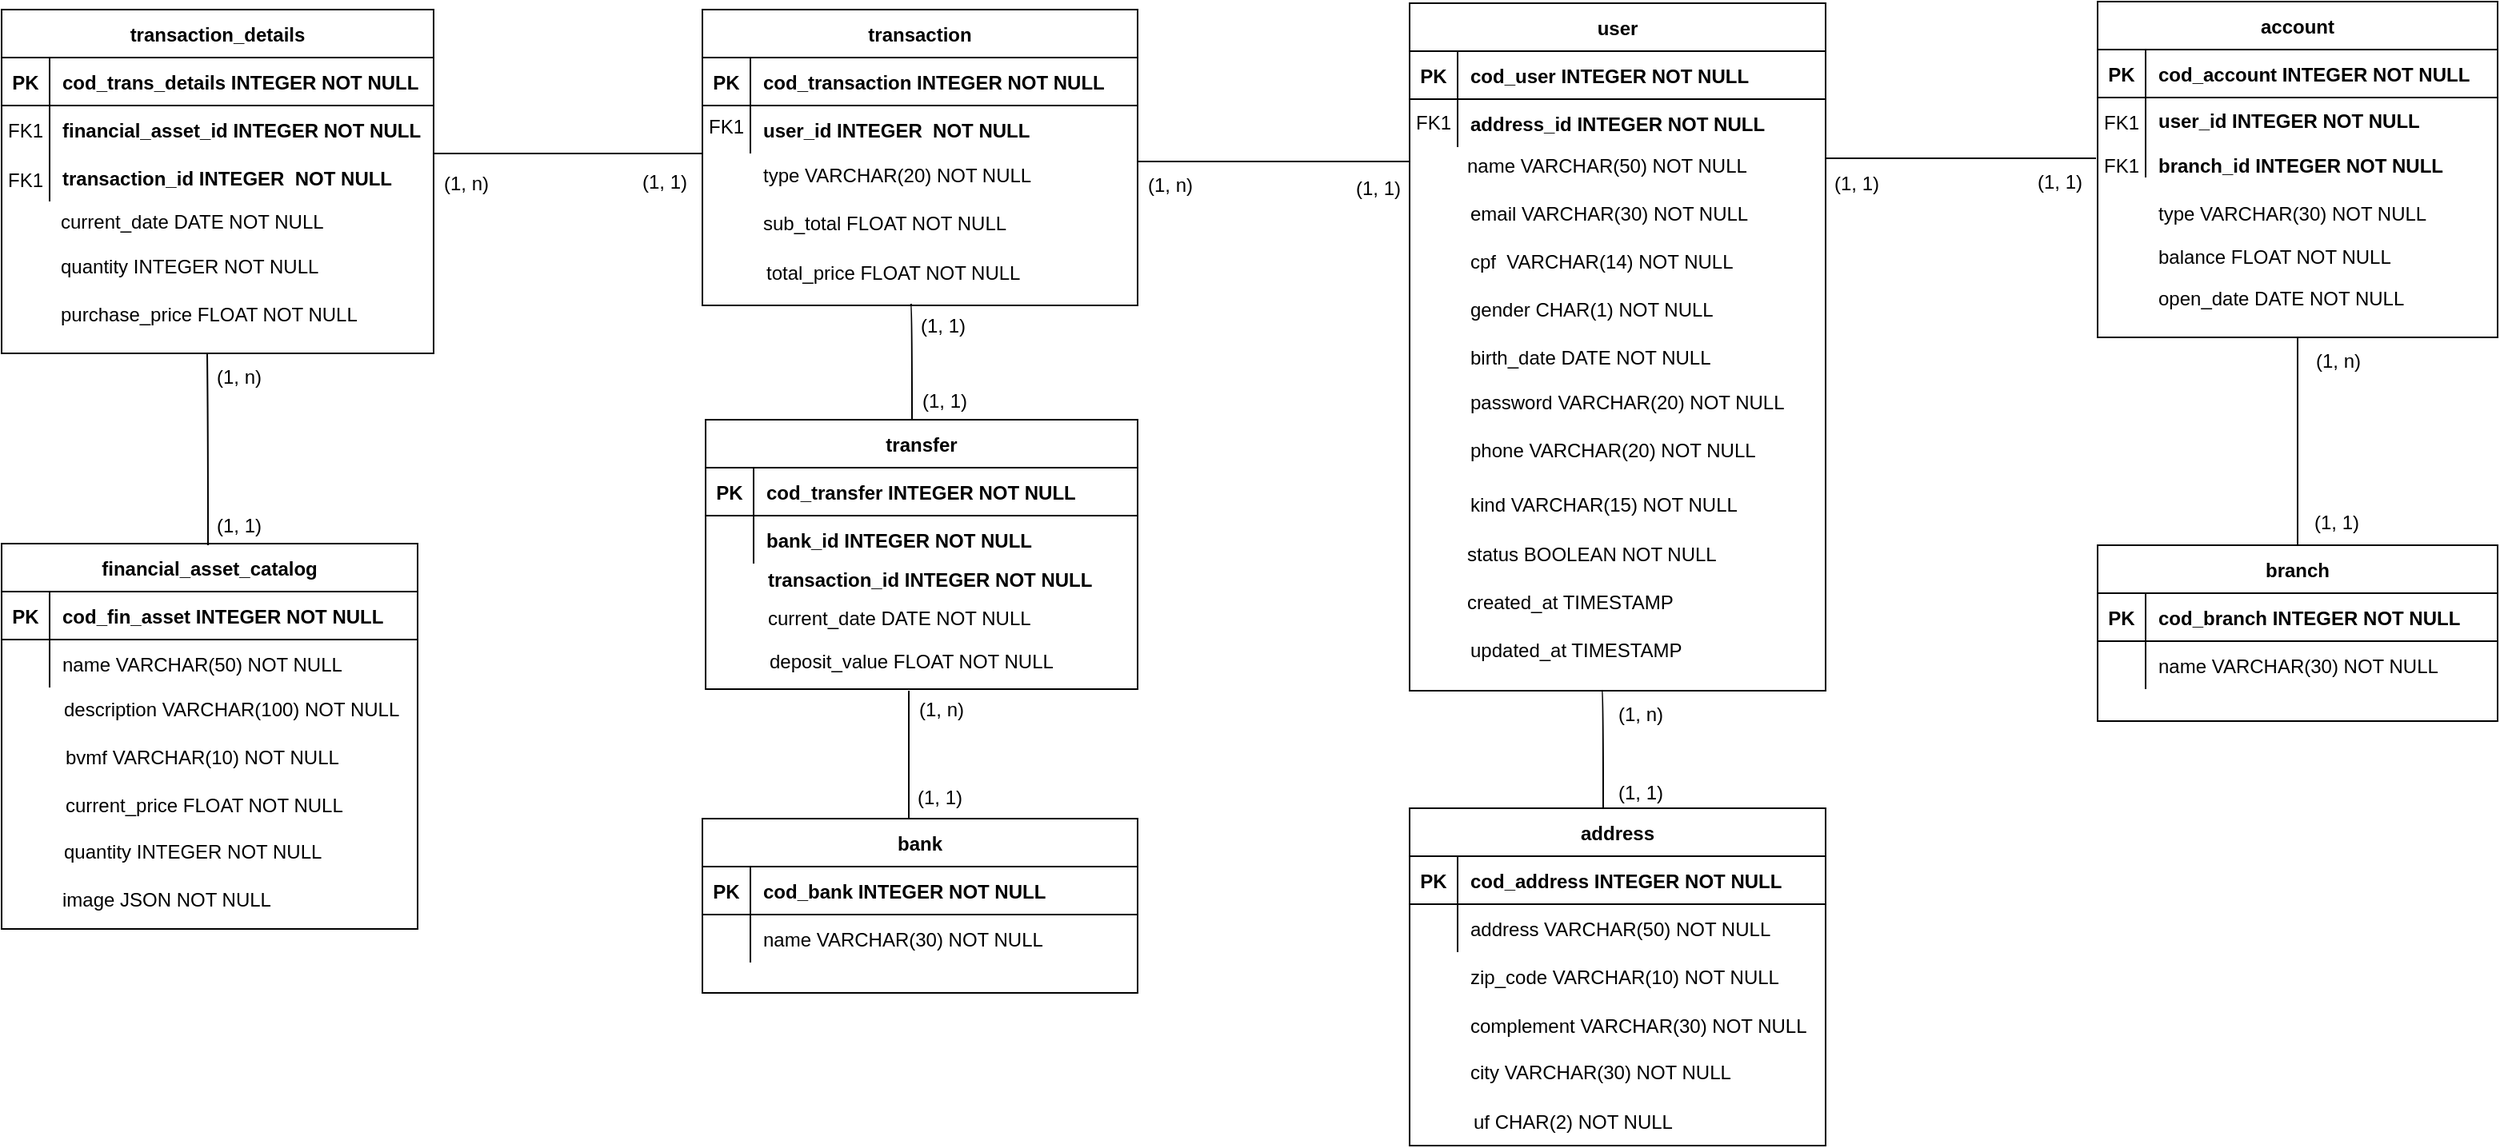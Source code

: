 <mxfile version="16.1.2" type="device"><diagram id="R2lEEEUBdFMjLlhIrx00" name="Page-1"><mxGraphModel dx="1102" dy="857" grid="1" gridSize="10" guides="1" tooltips="1" connect="1" arrows="1" fold="1" page="1" pageScale="1" pageWidth="827" pageHeight="1169" math="0" shadow="0" extFonts="Permanent Marker^https://fonts.googleapis.com/css?family=Permanent+Marker"><root><mxCell id="0"/><mxCell id="1" parent="0"/><mxCell id="C-vyLk0tnHw3VtMMgP7b-2" value="transaction_details" style="shape=table;startSize=30;container=1;collapsible=1;childLayout=tableLayout;fixedRows=1;rowLines=0;fontStyle=1;align=center;resizeLast=1;" parent="1" vertex="1"><mxGeometry x="20" y="125" width="270" height="215" as="geometry"/></mxCell><mxCell id="C-vyLk0tnHw3VtMMgP7b-3" value="" style="shape=partialRectangle;collapsible=0;dropTarget=0;pointerEvents=0;fillColor=none;points=[[0,0.5],[1,0.5]];portConstraint=eastwest;top=0;left=0;right=0;bottom=1;" parent="C-vyLk0tnHw3VtMMgP7b-2" vertex="1"><mxGeometry y="30" width="270" height="30" as="geometry"/></mxCell><mxCell id="C-vyLk0tnHw3VtMMgP7b-4" value="PK" style="shape=partialRectangle;overflow=hidden;connectable=0;fillColor=none;top=0;left=0;bottom=0;right=0;fontStyle=1;" parent="C-vyLk0tnHw3VtMMgP7b-3" vertex="1"><mxGeometry width="30" height="30" as="geometry"><mxRectangle width="30" height="30" as="alternateBounds"/></mxGeometry></mxCell><mxCell id="C-vyLk0tnHw3VtMMgP7b-5" value="cod_trans_details INTEGER NOT NULL " style="shape=partialRectangle;overflow=hidden;connectable=0;fillColor=none;top=0;left=0;bottom=0;right=0;align=left;spacingLeft=6;fontStyle=1;" parent="C-vyLk0tnHw3VtMMgP7b-3" vertex="1"><mxGeometry x="30" width="240" height="30" as="geometry"><mxRectangle width="240" height="30" as="alternateBounds"/></mxGeometry></mxCell><mxCell id="C-vyLk0tnHw3VtMMgP7b-6" value="" style="shape=partialRectangle;collapsible=0;dropTarget=0;pointerEvents=0;fillColor=none;points=[[0,0.5],[1,0.5]];portConstraint=eastwest;top=0;left=0;right=0;bottom=0;" parent="C-vyLk0tnHw3VtMMgP7b-2" vertex="1"><mxGeometry y="60" width="270" height="30" as="geometry"/></mxCell><mxCell id="C-vyLk0tnHw3VtMMgP7b-7" value="FK1" style="shape=partialRectangle;overflow=hidden;connectable=0;fillColor=none;top=0;left=0;bottom=0;right=0;" parent="C-vyLk0tnHw3VtMMgP7b-6" vertex="1"><mxGeometry width="30" height="30" as="geometry"><mxRectangle width="30" height="30" as="alternateBounds"/></mxGeometry></mxCell><mxCell id="C-vyLk0tnHw3VtMMgP7b-8" value="financial_asset_id INTEGER NOT NULL" style="shape=partialRectangle;overflow=hidden;connectable=0;fillColor=none;top=0;left=0;bottom=0;right=0;align=left;spacingLeft=6;fontStyle=1" parent="C-vyLk0tnHw3VtMMgP7b-6" vertex="1"><mxGeometry x="30" width="240" height="30" as="geometry"><mxRectangle width="240" height="30" as="alternateBounds"/></mxGeometry></mxCell><mxCell id="C-vyLk0tnHw3VtMMgP7b-9" value="" style="shape=partialRectangle;collapsible=0;dropTarget=0;pointerEvents=0;fillColor=none;points=[[0,0.5],[1,0.5]];portConstraint=eastwest;top=0;left=0;right=0;bottom=0;" parent="C-vyLk0tnHw3VtMMgP7b-2" vertex="1"><mxGeometry y="90" width="270" height="30" as="geometry"/></mxCell><mxCell id="C-vyLk0tnHw3VtMMgP7b-10" value="" style="shape=partialRectangle;overflow=hidden;connectable=0;fillColor=none;top=0;left=0;bottom=0;right=0;" parent="C-vyLk0tnHw3VtMMgP7b-9" vertex="1"><mxGeometry width="30" height="30" as="geometry"><mxRectangle width="30" height="30" as="alternateBounds"/></mxGeometry></mxCell><mxCell id="C-vyLk0tnHw3VtMMgP7b-11" value="transaction_id INTEGER  NOT NULL" style="shape=partialRectangle;overflow=hidden;connectable=0;fillColor=none;top=0;left=0;bottom=0;right=0;align=left;spacingLeft=6;fontStyle=1" parent="C-vyLk0tnHw3VtMMgP7b-9" vertex="1"><mxGeometry x="30" width="240" height="30" as="geometry"><mxRectangle width="240" height="30" as="alternateBounds"/></mxGeometry></mxCell><mxCell id="C-vyLk0tnHw3VtMMgP7b-13" value="user" style="shape=table;startSize=30;container=1;collapsible=1;childLayout=tableLayout;fixedRows=1;rowLines=0;fontStyle=1;align=center;resizeLast=1;" parent="1" vertex="1"><mxGeometry x="900" y="121" width="260" height="430" as="geometry"/></mxCell><mxCell id="C-vyLk0tnHw3VtMMgP7b-14" value="" style="shape=partialRectangle;collapsible=0;dropTarget=0;pointerEvents=0;fillColor=none;points=[[0,0.5],[1,0.5]];portConstraint=eastwest;top=0;left=0;right=0;bottom=1;" parent="C-vyLk0tnHw3VtMMgP7b-13" vertex="1"><mxGeometry y="30" width="260" height="30" as="geometry"/></mxCell><mxCell id="C-vyLk0tnHw3VtMMgP7b-15" value="PK" style="shape=partialRectangle;overflow=hidden;connectable=0;fillColor=none;top=0;left=0;bottom=0;right=0;fontStyle=1;" parent="C-vyLk0tnHw3VtMMgP7b-14" vertex="1"><mxGeometry width="30" height="30" as="geometry"><mxRectangle width="30" height="30" as="alternateBounds"/></mxGeometry></mxCell><mxCell id="C-vyLk0tnHw3VtMMgP7b-16" value="cod_user INTEGER NOT NULL " style="shape=partialRectangle;overflow=hidden;connectable=0;fillColor=none;top=0;left=0;bottom=0;right=0;align=left;spacingLeft=6;fontStyle=1;" parent="C-vyLk0tnHw3VtMMgP7b-14" vertex="1"><mxGeometry x="30" width="230" height="30" as="geometry"><mxRectangle width="230" height="30" as="alternateBounds"/></mxGeometry></mxCell><mxCell id="C-vyLk0tnHw3VtMMgP7b-20" value="" style="shape=partialRectangle;collapsible=0;dropTarget=0;pointerEvents=0;fillColor=none;points=[[0,0.5],[1,0.5]];portConstraint=eastwest;top=0;left=0;right=0;bottom=0;" parent="C-vyLk0tnHw3VtMMgP7b-13" vertex="1"><mxGeometry y="60" width="260" height="30" as="geometry"/></mxCell><mxCell id="C-vyLk0tnHw3VtMMgP7b-21" value="" style="shape=partialRectangle;overflow=hidden;connectable=0;fillColor=none;top=0;left=0;bottom=0;right=0;" parent="C-vyLk0tnHw3VtMMgP7b-20" vertex="1"><mxGeometry width="30" height="30" as="geometry"><mxRectangle width="30" height="30" as="alternateBounds"/></mxGeometry></mxCell><mxCell id="C-vyLk0tnHw3VtMMgP7b-22" value="address_id INTEGER NOT NULL" style="shape=partialRectangle;overflow=hidden;connectable=0;fillColor=none;top=0;left=0;bottom=0;right=0;align=left;spacingLeft=6;fontStyle=1" parent="C-vyLk0tnHw3VtMMgP7b-20" vertex="1"><mxGeometry x="30" width="230" height="30" as="geometry"><mxRectangle width="230" height="30" as="alternateBounds"/></mxGeometry></mxCell><mxCell id="C-vyLk0tnHw3VtMMgP7b-23" value="financial_asset_catalog" style="shape=table;startSize=30;container=1;collapsible=1;childLayout=tableLayout;fixedRows=1;rowLines=0;fontStyle=1;align=center;resizeLast=1;" parent="1" vertex="1"><mxGeometry x="20" y="459" width="260" height="241" as="geometry"/></mxCell><mxCell id="C-vyLk0tnHw3VtMMgP7b-24" value="" style="shape=partialRectangle;collapsible=0;dropTarget=0;pointerEvents=0;fillColor=none;points=[[0,0.5],[1,0.5]];portConstraint=eastwest;top=0;left=0;right=0;bottom=1;" parent="C-vyLk0tnHw3VtMMgP7b-23" vertex="1"><mxGeometry y="30" width="260" height="30" as="geometry"/></mxCell><mxCell id="C-vyLk0tnHw3VtMMgP7b-25" value="PK" style="shape=partialRectangle;overflow=hidden;connectable=0;fillColor=none;top=0;left=0;bottom=0;right=0;fontStyle=1;" parent="C-vyLk0tnHw3VtMMgP7b-24" vertex="1"><mxGeometry width="30" height="30" as="geometry"><mxRectangle width="30" height="30" as="alternateBounds"/></mxGeometry></mxCell><mxCell id="C-vyLk0tnHw3VtMMgP7b-26" value="cod_fin_asset INTEGER NOT NULL " style="shape=partialRectangle;overflow=hidden;connectable=0;fillColor=none;top=0;left=0;bottom=0;right=0;align=left;spacingLeft=6;fontStyle=1;" parent="C-vyLk0tnHw3VtMMgP7b-24" vertex="1"><mxGeometry x="30" width="230" height="30" as="geometry"><mxRectangle width="230" height="30" as="alternateBounds"/></mxGeometry></mxCell><mxCell id="C-vyLk0tnHw3VtMMgP7b-27" value="" style="shape=partialRectangle;collapsible=0;dropTarget=0;pointerEvents=0;fillColor=none;points=[[0,0.5],[1,0.5]];portConstraint=eastwest;top=0;left=0;right=0;bottom=0;" parent="C-vyLk0tnHw3VtMMgP7b-23" vertex="1"><mxGeometry y="60" width="260" height="30" as="geometry"/></mxCell><mxCell id="C-vyLk0tnHw3VtMMgP7b-28" value="" style="shape=partialRectangle;overflow=hidden;connectable=0;fillColor=none;top=0;left=0;bottom=0;right=0;" parent="C-vyLk0tnHw3VtMMgP7b-27" vertex="1"><mxGeometry width="30" height="30" as="geometry"><mxRectangle width="30" height="30" as="alternateBounds"/></mxGeometry></mxCell><mxCell id="C-vyLk0tnHw3VtMMgP7b-29" value="name VARCHAR(50) NOT NULL" style="shape=partialRectangle;overflow=hidden;connectable=0;fillColor=none;top=0;left=0;bottom=0;right=0;align=left;spacingLeft=6;" parent="C-vyLk0tnHw3VtMMgP7b-27" vertex="1"><mxGeometry x="30" width="230" height="30" as="geometry"><mxRectangle width="230" height="30" as="alternateBounds"/></mxGeometry></mxCell><mxCell id="g4K6am0tviN8Rk5a9g3h-24" value="" style="shape=partialRectangle;overflow=hidden;connectable=0;fillColor=none;top=0;left=0;bottom=0;right=0;" parent="1" vertex="1"><mxGeometry x="22" y="579" width="30" height="30" as="geometry"><mxRectangle width="30" height="30" as="alternateBounds"/></mxGeometry></mxCell><mxCell id="g4K6am0tviN8Rk5a9g3h-25" value="current_price FLOAT NOT NULL" style="shape=partialRectangle;overflow=hidden;connectable=0;fillColor=none;top=0;left=0;bottom=0;right=0;align=left;spacingLeft=6;" parent="1" vertex="1"><mxGeometry x="52" y="607" width="220" height="30" as="geometry"><mxRectangle width="220" height="30" as="alternateBounds"/></mxGeometry></mxCell><mxCell id="g4K6am0tviN8Rk5a9g3h-27" value="quantity INTEGER NOT NULL" style="shape=partialRectangle;overflow=hidden;connectable=0;fillColor=none;top=0;left=0;bottom=0;right=0;align=left;spacingLeft=6;" parent="1" vertex="1"><mxGeometry x="51" y="636" width="220" height="30" as="geometry"><mxRectangle width="220" height="30" as="alternateBounds"/></mxGeometry></mxCell><mxCell id="g4K6am0tviN8Rk5a9g3h-30" value="quantity INTEGER NOT NULL" style="shape=partialRectangle;overflow=hidden;connectable=0;fillColor=none;top=0;left=0;bottom=0;right=0;align=left;spacingLeft=6;" parent="1" vertex="1"><mxGeometry x="49" y="270" width="220" height="30" as="geometry"><mxRectangle width="220" height="30" as="alternateBounds"/></mxGeometry></mxCell><mxCell id="g4K6am0tviN8Rk5a9g3h-31" value="email VARCHAR(30) NOT NULL" style="shape=partialRectangle;overflow=hidden;connectable=0;fillColor=none;top=0;left=0;bottom=0;right=0;align=left;spacingLeft=6;" parent="1" vertex="1"><mxGeometry x="930" y="237" width="220" height="30" as="geometry"><mxRectangle width="220" height="30" as="alternateBounds"/></mxGeometry></mxCell><mxCell id="g4K6am0tviN8Rk5a9g3h-32" value="gender CHAR(1) NOT NULL" style="shape=partialRectangle;overflow=hidden;connectable=0;fillColor=none;top=0;left=0;bottom=0;right=0;align=left;spacingLeft=6;" parent="1" vertex="1"><mxGeometry x="930" y="297" width="220" height="30" as="geometry"><mxRectangle width="220" height="30" as="alternateBounds"/></mxGeometry></mxCell><mxCell id="g4K6am0tviN8Rk5a9g3h-33" value="cpf  VARCHAR(14) NOT NULL" style="shape=partialRectangle;overflow=hidden;connectable=0;fillColor=none;top=0;left=0;bottom=0;right=0;align=left;spacingLeft=6;" parent="1" vertex="1"><mxGeometry x="930" y="267" width="220" height="30" as="geometry"><mxRectangle width="220" height="30" as="alternateBounds"/></mxGeometry></mxCell><mxCell id="g4K6am0tviN8Rk5a9g3h-34" value="birth_date DATE NOT NULL" style="shape=partialRectangle;overflow=hidden;connectable=0;fillColor=none;top=0;left=0;bottom=0;right=0;align=left;spacingLeft=6;" parent="1" vertex="1"><mxGeometry x="930" y="327" width="220" height="30" as="geometry"><mxRectangle width="220" height="30" as="alternateBounds"/></mxGeometry></mxCell><mxCell id="g4K6am0tviN8Rk5a9g3h-35" value="password VARCHAR(20) NOT NULL" style="shape=partialRectangle;overflow=hidden;connectable=0;fillColor=none;top=0;left=0;bottom=0;right=0;align=left;spacingLeft=6;" parent="1" vertex="1"><mxGeometry x="930" y="355" width="220" height="30" as="geometry"><mxRectangle width="220" height="30" as="alternateBounds"/></mxGeometry></mxCell><mxCell id="g4K6am0tviN8Rk5a9g3h-36" value="account" style="shape=table;startSize=30;container=1;collapsible=1;childLayout=tableLayout;fixedRows=1;rowLines=0;fontStyle=1;align=center;resizeLast=1;" parent="1" vertex="1"><mxGeometry x="1330" y="120" width="250" height="210" as="geometry"/></mxCell><mxCell id="g4K6am0tviN8Rk5a9g3h-37" value="" style="shape=partialRectangle;collapsible=0;dropTarget=0;pointerEvents=0;fillColor=none;points=[[0,0.5],[1,0.5]];portConstraint=eastwest;top=0;left=0;right=0;bottom=1;" parent="g4K6am0tviN8Rk5a9g3h-36" vertex="1"><mxGeometry y="30" width="250" height="30" as="geometry"/></mxCell><mxCell id="g4K6am0tviN8Rk5a9g3h-38" value="PK" style="shape=partialRectangle;overflow=hidden;connectable=0;fillColor=none;top=0;left=0;bottom=0;right=0;fontStyle=1;" parent="g4K6am0tviN8Rk5a9g3h-37" vertex="1"><mxGeometry width="30" height="30" as="geometry"><mxRectangle width="30" height="30" as="alternateBounds"/></mxGeometry></mxCell><mxCell id="g4K6am0tviN8Rk5a9g3h-39" value="cod_account INTEGER NOT NULL " style="shape=partialRectangle;overflow=hidden;connectable=0;fillColor=none;top=0;left=0;bottom=0;right=0;align=left;spacingLeft=6;fontStyle=1;" parent="g4K6am0tviN8Rk5a9g3h-37" vertex="1"><mxGeometry x="30" width="220" height="30" as="geometry"><mxRectangle width="220" height="30" as="alternateBounds"/></mxGeometry></mxCell><mxCell id="g4K6am0tviN8Rk5a9g3h-40" value="" style="shape=partialRectangle;collapsible=0;dropTarget=0;pointerEvents=0;fillColor=none;points=[[0,0.5],[1,0.5]];portConstraint=eastwest;top=0;left=0;right=0;bottom=0;" parent="g4K6am0tviN8Rk5a9g3h-36" vertex="1"><mxGeometry y="60" width="250" height="50" as="geometry"/></mxCell><mxCell id="g4K6am0tviN8Rk5a9g3h-41" value="" style="shape=partialRectangle;overflow=hidden;connectable=0;fillColor=none;top=0;left=0;bottom=0;right=0;" parent="g4K6am0tviN8Rk5a9g3h-40" vertex="1"><mxGeometry width="30" height="50" as="geometry"><mxRectangle width="30" height="50" as="alternateBounds"/></mxGeometry></mxCell><mxCell id="g4K6am0tviN8Rk5a9g3h-42" value="" style="shape=partialRectangle;overflow=hidden;connectable=0;fillColor=none;top=0;left=0;bottom=0;right=0;align=left;spacingLeft=6;fontStyle=1" parent="g4K6am0tviN8Rk5a9g3h-40" vertex="1"><mxGeometry x="30" width="220" height="50" as="geometry"><mxRectangle width="220" height="50" as="alternateBounds"/></mxGeometry></mxCell><mxCell id="g4K6am0tviN8Rk5a9g3h-43" value="balance FLOAT NOT NULL" style="shape=partialRectangle;overflow=hidden;connectable=0;fillColor=none;top=0;left=0;bottom=0;right=0;align=left;spacingLeft=6;" parent="1" vertex="1"><mxGeometry x="1360" y="264" width="220" height="30" as="geometry"><mxRectangle width="220" height="30" as="alternateBounds"/></mxGeometry></mxCell><mxCell id="g4K6am0tviN8Rk5a9g3h-45" value="open_date DATE NOT NULL" style="shape=partialRectangle;overflow=hidden;connectable=0;fillColor=none;top=0;left=0;bottom=0;right=0;align=left;spacingLeft=6;" parent="1" vertex="1"><mxGeometry x="1360" y="290" width="220" height="30" as="geometry"><mxRectangle width="220" height="30" as="alternateBounds"/></mxGeometry></mxCell><mxCell id="g4K6am0tviN8Rk5a9g3h-48" value="branch" style="shape=table;startSize=30;container=1;collapsible=1;childLayout=tableLayout;fixedRows=1;rowLines=0;fontStyle=1;align=center;resizeLast=1;" parent="1" vertex="1"><mxGeometry x="1330" y="460" width="250" height="110" as="geometry"/></mxCell><mxCell id="g4K6am0tviN8Rk5a9g3h-49" value="" style="shape=partialRectangle;collapsible=0;dropTarget=0;pointerEvents=0;fillColor=none;points=[[0,0.5],[1,0.5]];portConstraint=eastwest;top=0;left=0;right=0;bottom=1;" parent="g4K6am0tviN8Rk5a9g3h-48" vertex="1"><mxGeometry y="30" width="250" height="30" as="geometry"/></mxCell><mxCell id="g4K6am0tviN8Rk5a9g3h-50" value="PK" style="shape=partialRectangle;overflow=hidden;connectable=0;fillColor=none;top=0;left=0;bottom=0;right=0;fontStyle=1;" parent="g4K6am0tviN8Rk5a9g3h-49" vertex="1"><mxGeometry width="30" height="30" as="geometry"><mxRectangle width="30" height="30" as="alternateBounds"/></mxGeometry></mxCell><mxCell id="g4K6am0tviN8Rk5a9g3h-51" value="cod_branch INTEGER NOT NULL " style="shape=partialRectangle;overflow=hidden;connectable=0;fillColor=none;top=0;left=0;bottom=0;right=0;align=left;spacingLeft=6;fontStyle=1;" parent="g4K6am0tviN8Rk5a9g3h-49" vertex="1"><mxGeometry x="30" width="220" height="30" as="geometry"><mxRectangle width="220" height="30" as="alternateBounds"/></mxGeometry></mxCell><mxCell id="g4K6am0tviN8Rk5a9g3h-52" value="" style="shape=partialRectangle;collapsible=0;dropTarget=0;pointerEvents=0;fillColor=none;points=[[0,0.5],[1,0.5]];portConstraint=eastwest;top=0;left=0;right=0;bottom=0;" parent="g4K6am0tviN8Rk5a9g3h-48" vertex="1"><mxGeometry y="60" width="250" height="30" as="geometry"/></mxCell><mxCell id="g4K6am0tviN8Rk5a9g3h-53" value="" style="shape=partialRectangle;overflow=hidden;connectable=0;fillColor=none;top=0;left=0;bottom=0;right=0;" parent="g4K6am0tviN8Rk5a9g3h-52" vertex="1"><mxGeometry width="30" height="30" as="geometry"><mxRectangle width="30" height="30" as="alternateBounds"/></mxGeometry></mxCell><mxCell id="g4K6am0tviN8Rk5a9g3h-54" value="name VARCHAR(30) NOT NULL" style="shape=partialRectangle;overflow=hidden;connectable=0;fillColor=none;top=0;left=0;bottom=0;right=0;align=left;spacingLeft=6;" parent="g4K6am0tviN8Rk5a9g3h-52" vertex="1"><mxGeometry x="30" width="220" height="30" as="geometry"><mxRectangle width="220" height="30" as="alternateBounds"/></mxGeometry></mxCell><mxCell id="g4K6am0tviN8Rk5a9g3h-57" value="" style="edgeStyle=entityRelationEdgeStyle;endArrow=none;startArrow=none;endFill=0;startFill=0;" parent="1" edge="1"><mxGeometry width="100" height="100" relative="1" as="geometry"><mxPoint x="1160" y="218" as="sourcePoint"/><mxPoint x="1329" y="218" as="targetPoint"/></mxGeometry></mxCell><mxCell id="0XBXUFiKi5ld_8f0k-fg-8" value="" style="edgeStyle=orthogonalEdgeStyle;fontSize=12;html=1;endArrow=none;startArrow=none;rounded=0;curved=1;exitX=0.5;exitY=0;exitDx=0;exitDy=0;startFill=0;endFill=0;" parent="1" source="g4K6am0tviN8Rk5a9g3h-48" edge="1"><mxGeometry width="100" height="100" relative="1" as="geometry"><mxPoint x="1454.5" y="430" as="sourcePoint"/><mxPoint x="1455" y="330" as="targetPoint"/><Array as="points"><mxPoint x="1455" y="375"/></Array></mxGeometry></mxCell><mxCell id="0XBXUFiKi5ld_8f0k-fg-9" value="" style="edgeStyle=entityRelationEdgeStyle;endArrow=none;startArrow=none;endFill=0;startFill=0;" parent="1" edge="1"><mxGeometry width="100" height="100" relative="1" as="geometry"><mxPoint x="730" y="220" as="sourcePoint"/><mxPoint x="900" y="220" as="targetPoint"/></mxGeometry></mxCell><mxCell id="0XBXUFiKi5ld_8f0k-fg-12" value="(1, n)" style="text;html=1;align=center;verticalAlign=middle;resizable=0;points=[];autosize=1;strokeColor=none;fillColor=none;" parent="1" vertex="1"><mxGeometry x="730" y="225" width="40" height="20" as="geometry"/></mxCell><mxCell id="0XBXUFiKi5ld_8f0k-fg-13" value="(1, 1)" style="text;html=1;align=center;verticalAlign=middle;resizable=0;points=[];autosize=1;strokeColor=none;fillColor=none;" parent="1" vertex="1"><mxGeometry x="860" y="227" width="40" height="20" as="geometry"/></mxCell><mxCell id="0XBXUFiKi5ld_8f0k-fg-14" value="(1, 1)" style="text;html=1;align=center;verticalAlign=middle;resizable=0;points=[];autosize=1;strokeColor=none;fillColor=none;" parent="1" vertex="1"><mxGeometry x="1159" y="224" width="40" height="20" as="geometry"/></mxCell><mxCell id="0XBXUFiKi5ld_8f0k-fg-15" value="(1, 1)" style="text;html=1;align=center;verticalAlign=middle;resizable=0;points=[];autosize=1;strokeColor=none;fillColor=none;" parent="1" vertex="1"><mxGeometry x="1286" y="223" width="40" height="20" as="geometry"/></mxCell><mxCell id="0XBXUFiKi5ld_8f0k-fg-16" value="(1, n)" style="text;html=1;align=center;verticalAlign=middle;resizable=0;points=[];autosize=1;strokeColor=none;fillColor=none;" parent="1" vertex="1"><mxGeometry x="1460" y="335" width="40" height="20" as="geometry"/></mxCell><mxCell id="0XBXUFiKi5ld_8f0k-fg-17" value="(1, 1)" style="text;html=1;align=center;verticalAlign=middle;resizable=0;points=[];autosize=1;strokeColor=none;fillColor=none;" parent="1" vertex="1"><mxGeometry x="1459" y="436" width="40" height="20" as="geometry"/></mxCell><mxCell id="0XBXUFiKi5ld_8f0k-fg-19" value="current_date DATE NOT NULL" style="shape=partialRectangle;overflow=hidden;connectable=0;fillColor=none;top=0;left=0;bottom=0;right=0;align=left;spacingLeft=6;" parent="1" vertex="1"><mxGeometry x="49" y="242" width="220" height="30" as="geometry"><mxRectangle width="220" height="30" as="alternateBounds"/></mxGeometry></mxCell><mxCell id="0XBXUFiKi5ld_8f0k-fg-20" value="FK1" style="shape=partialRectangle;overflow=hidden;connectable=0;fillColor=none;top=0;left=0;bottom=0;right=0;" parent="1" vertex="1"><mxGeometry x="20" y="216" width="30" height="30" as="geometry"><mxRectangle width="30" height="30" as="alternateBounds"/></mxGeometry></mxCell><mxCell id="0XBXUFiKi5ld_8f0k-fg-23" value="bvmf VARCHAR(10) NOT NULL" style="shape=partialRectangle;overflow=hidden;connectable=0;fillColor=none;top=0;left=0;bottom=0;right=0;align=left;spacingLeft=6;" parent="1" vertex="1"><mxGeometry x="52" y="577" width="220" height="30" as="geometry"><mxRectangle width="220" height="30" as="alternateBounds"/></mxGeometry></mxCell><mxCell id="0yK7dwGI4C8kooe_9-nU-2" value="user_id INTEGER NOT NULL" style="shape=partialRectangle;overflow=hidden;connectable=0;fillColor=none;top=0;left=0;bottom=0;right=0;align=left;spacingLeft=6;fontStyle=1" parent="1" vertex="1"><mxGeometry x="1360" y="179" width="220" height="30" as="geometry"><mxRectangle width="220" height="30" as="alternateBounds"/></mxGeometry></mxCell><mxCell id="0yK7dwGI4C8kooe_9-nU-4" value="type VARCHAR(30) NOT NULL" style="shape=partialRectangle;overflow=hidden;connectable=0;fillColor=none;top=0;left=0;bottom=0;right=0;align=left;spacingLeft=6;" parent="1" vertex="1"><mxGeometry x="1360" y="237" width="220" height="30" as="geometry"><mxRectangle width="220" height="30" as="alternateBounds"/></mxGeometry></mxCell><mxCell id="0yK7dwGI4C8kooe_9-nU-6" value="branch_id INTEGER NOT NULL" style="shape=partialRectangle;overflow=hidden;connectable=0;fillColor=none;top=0;left=0;bottom=0;right=0;align=left;spacingLeft=6;fontStyle=1" parent="1" vertex="1"><mxGeometry x="1360" y="207" width="220" height="30" as="geometry"><mxRectangle width="220" height="30" as="alternateBounds"/></mxGeometry></mxCell><mxCell id="0yK7dwGI4C8kooe_9-nU-7" value="FK1" style="shape=partialRectangle;overflow=hidden;connectable=0;fillColor=none;top=0;left=0;bottom=0;right=0;" parent="1" vertex="1"><mxGeometry x="1330" y="180" width="30" height="30" as="geometry"><mxRectangle width="30" height="30" as="alternateBounds"/></mxGeometry></mxCell><mxCell id="0yK7dwGI4C8kooe_9-nU-8" value="FK1" style="shape=partialRectangle;overflow=hidden;connectable=0;fillColor=none;top=0;left=0;bottom=0;right=0;" parent="1" vertex="1"><mxGeometry x="1330" y="207" width="30" height="30" as="geometry"><mxRectangle width="30" height="30" as="alternateBounds"/></mxGeometry></mxCell><mxCell id="VMv-rxTWNGjG_6lHw4Wz-1" value="" style="edgeStyle=orthogonalEdgeStyle;fontSize=12;html=1;endArrow=none;startArrow=none;rounded=0;curved=1;startFill=0;endFill=0;" parent="1" edge="1"><mxGeometry width="100" height="100" relative="1" as="geometry"><mxPoint x="149" y="460" as="sourcePoint"/><mxPoint x="148.5" y="340" as="targetPoint"/><Array as="points"><mxPoint x="148.5" y="385"/></Array></mxGeometry></mxCell><mxCell id="kay44IIVoukMyI11TKQT-1" value="purchase_price FLOAT NOT NULL" style="shape=partialRectangle;overflow=hidden;connectable=0;fillColor=none;top=0;left=0;bottom=0;right=0;align=left;spacingLeft=6;" parent="1" vertex="1"><mxGeometry x="49" y="300" width="220" height="30" as="geometry"><mxRectangle width="220" height="30" as="alternateBounds"/></mxGeometry></mxCell><mxCell id="SCj3qbXWYzOj6XsPJDSF-46" value="FK1" style="shape=partialRectangle;overflow=hidden;connectable=0;fillColor=none;top=0;left=0;bottom=0;right=0;" parent="1" vertex="1"><mxGeometry x="458" y="182.5" width="30" height="30" as="geometry"><mxRectangle width="30" height="30" as="alternateBounds"/></mxGeometry></mxCell><mxCell id="SCj3qbXWYzOj6XsPJDSF-47" value="type VARCHAR(20) NOT NULL" style="shape=partialRectangle;overflow=hidden;connectable=0;fillColor=none;top=0;left=0;bottom=0;right=0;align=left;spacingLeft=6;" parent="1" vertex="1"><mxGeometry x="488" y="213" width="220" height="30" as="geometry"><mxRectangle width="220" height="30" as="alternateBounds"/></mxGeometry></mxCell><mxCell id="SCj3qbXWYzOj6XsPJDSF-82" value="" style="edgeStyle=entityRelationEdgeStyle;endArrow=none;startArrow=none;endFill=0;startFill=0;entryX=-0.011;entryY=0.167;entryDx=0;entryDy=0;entryPerimeter=0;" parent="1" edge="1"><mxGeometry width="100" height="100" relative="1" as="geometry"><mxPoint x="290" y="215" as="sourcePoint"/><mxPoint x="458.03" y="215.01" as="targetPoint"/></mxGeometry></mxCell><mxCell id="SCj3qbXWYzOj6XsPJDSF-83" value="(1, n)" style="text;html=1;align=center;verticalAlign=middle;resizable=0;points=[];autosize=1;strokeColor=none;fillColor=none;" parent="1" vertex="1"><mxGeometry x="290" y="224" width="40" height="20" as="geometry"/></mxCell><mxCell id="SCj3qbXWYzOj6XsPJDSF-84" value="(1, 1)" style="text;html=1;align=center;verticalAlign=middle;resizable=0;points=[];autosize=1;strokeColor=none;fillColor=none;" parent="1" vertex="1"><mxGeometry x="414" y="223" width="40" height="20" as="geometry"/></mxCell><mxCell id="SCj3qbXWYzOj6XsPJDSF-85" value="(1, n)" style="text;html=1;align=center;verticalAlign=middle;resizable=0;points=[];autosize=1;strokeColor=none;fillColor=none;" parent="1" vertex="1"><mxGeometry x="148" y="345" width="40" height="20" as="geometry"/></mxCell><mxCell id="SCj3qbXWYzOj6XsPJDSF-86" value="(1, 1)" style="text;html=1;align=center;verticalAlign=middle;resizable=0;points=[];autosize=1;strokeColor=none;fillColor=none;" parent="1" vertex="1"><mxGeometry x="148" y="438" width="40" height="20" as="geometry"/></mxCell><mxCell id="SCj3qbXWYzOj6XsPJDSF-96" value="status BOOLEAN NOT NULL" style="shape=partialRectangle;overflow=hidden;connectable=0;fillColor=none;top=0;left=0;bottom=0;right=0;align=left;spacingLeft=6;" parent="1" vertex="1"><mxGeometry x="928" y="450" width="220" height="30" as="geometry"><mxRectangle width="220" height="30" as="alternateBounds"/></mxGeometry></mxCell><mxCell id="egCOYpuz_Hr7MkIcliXA-1" value="transaction" style="shape=table;startSize=30;container=1;collapsible=1;childLayout=tableLayout;fixedRows=1;rowLines=0;fontStyle=1;align=center;resizeLast=1;" parent="1" vertex="1"><mxGeometry x="458" y="125" width="272" height="185" as="geometry"/></mxCell><mxCell id="egCOYpuz_Hr7MkIcliXA-2" value="" style="shape=partialRectangle;collapsible=0;dropTarget=0;pointerEvents=0;fillColor=none;points=[[0,0.5],[1,0.5]];portConstraint=eastwest;top=0;left=0;right=0;bottom=1;" parent="egCOYpuz_Hr7MkIcliXA-1" vertex="1"><mxGeometry y="30" width="272" height="30" as="geometry"/></mxCell><mxCell id="egCOYpuz_Hr7MkIcliXA-3" value="PK" style="shape=partialRectangle;overflow=hidden;connectable=0;fillColor=none;top=0;left=0;bottom=0;right=0;fontStyle=1;" parent="egCOYpuz_Hr7MkIcliXA-2" vertex="1"><mxGeometry width="30" height="30" as="geometry"><mxRectangle width="30" height="30" as="alternateBounds"/></mxGeometry></mxCell><mxCell id="egCOYpuz_Hr7MkIcliXA-4" value="cod_transaction INTEGER NOT NULL " style="shape=partialRectangle;overflow=hidden;connectable=0;fillColor=none;top=0;left=0;bottom=0;right=0;align=left;spacingLeft=6;fontStyle=1;" parent="egCOYpuz_Hr7MkIcliXA-2" vertex="1"><mxGeometry x="30" width="242" height="30" as="geometry"><mxRectangle width="242" height="30" as="alternateBounds"/></mxGeometry></mxCell><mxCell id="egCOYpuz_Hr7MkIcliXA-5" value="" style="shape=partialRectangle;collapsible=0;dropTarget=0;pointerEvents=0;fillColor=none;points=[[0,0.5],[1,0.5]];portConstraint=eastwest;top=0;left=0;right=0;bottom=0;" parent="egCOYpuz_Hr7MkIcliXA-1" vertex="1"><mxGeometry y="60" width="272" height="30" as="geometry"/></mxCell><mxCell id="egCOYpuz_Hr7MkIcliXA-6" value="" style="shape=partialRectangle;overflow=hidden;connectable=0;fillColor=none;top=0;left=0;bottom=0;right=0;" parent="egCOYpuz_Hr7MkIcliXA-5" vertex="1"><mxGeometry width="30" height="30" as="geometry"><mxRectangle width="30" height="30" as="alternateBounds"/></mxGeometry></mxCell><mxCell id="egCOYpuz_Hr7MkIcliXA-7" value="user_id INTEGER  NOT NULL" style="shape=partialRectangle;overflow=hidden;connectable=0;fillColor=none;top=0;left=0;bottom=0;right=0;align=left;spacingLeft=6;fontStyle=1" parent="egCOYpuz_Hr7MkIcliXA-5" vertex="1"><mxGeometry x="30" width="242" height="30" as="geometry"><mxRectangle width="242" height="30" as="alternateBounds"/></mxGeometry></mxCell><mxCell id="TfwLJDYY54W5Q3H5R4o5-1" value="city VARCHAR(30) NOT NULL" style="shape=partialRectangle;overflow=hidden;connectable=0;fillColor=none;top=0;left=0;bottom=0;right=0;align=left;spacingLeft=6;" parent="1" vertex="1"><mxGeometry x="930" y="774" width="220" height="30" as="geometry"><mxRectangle width="220" height="30" as="alternateBounds"/></mxGeometry></mxCell><mxCell id="TfwLJDYY54W5Q3H5R4o5-2" value="uf CHAR(2) NOT NULL" style="shape=partialRectangle;overflow=hidden;connectable=0;fillColor=none;top=0;left=0;bottom=0;right=0;align=left;spacingLeft=6;" parent="1" vertex="1"><mxGeometry x="932" y="805" width="220" height="30" as="geometry"><mxRectangle width="220" height="30" as="alternateBounds"/></mxGeometry></mxCell><mxCell id="TfwLJDYY54W5Q3H5R4o5-5" value="" style="shape=partialRectangle;overflow=hidden;connectable=0;fillColor=none;top=0;left=0;bottom=0;right=0;" parent="1" vertex="1"><mxGeometry x="905" y="518" width="30" height="30" as="geometry"><mxRectangle width="30" height="30" as="alternateBounds"/></mxGeometry></mxCell><mxCell id="TfwLJDYY54W5Q3H5R4o5-7" value="" style="shape=partialRectangle;overflow=hidden;connectable=0;fillColor=none;top=0;left=0;bottom=0;right=0;" parent="1" vertex="1"><mxGeometry x="468" y="195" width="30" height="30" as="geometry"><mxRectangle width="30" height="30" as="alternateBounds"/></mxGeometry></mxCell><mxCell id="TfwLJDYY54W5Q3H5R4o5-8" value="address" style="shape=table;startSize=30;container=1;collapsible=1;childLayout=tableLayout;fixedRows=1;rowLines=0;fontStyle=1;align=center;resizeLast=1;" parent="1" vertex="1"><mxGeometry x="900" y="624.5" width="260" height="211" as="geometry"/></mxCell><mxCell id="TfwLJDYY54W5Q3H5R4o5-9" value="" style="shape=partialRectangle;collapsible=0;dropTarget=0;pointerEvents=0;fillColor=none;points=[[0,0.5],[1,0.5]];portConstraint=eastwest;top=0;left=0;right=0;bottom=1;" parent="TfwLJDYY54W5Q3H5R4o5-8" vertex="1"><mxGeometry y="30" width="260" height="30" as="geometry"/></mxCell><mxCell id="TfwLJDYY54W5Q3H5R4o5-10" value="PK" style="shape=partialRectangle;overflow=hidden;connectable=0;fillColor=none;top=0;left=0;bottom=0;right=0;fontStyle=1;" parent="TfwLJDYY54W5Q3H5R4o5-9" vertex="1"><mxGeometry width="30" height="30" as="geometry"><mxRectangle width="30" height="30" as="alternateBounds"/></mxGeometry></mxCell><mxCell id="TfwLJDYY54W5Q3H5R4o5-11" value="cod_address INTEGER NOT NULL " style="shape=partialRectangle;overflow=hidden;connectable=0;fillColor=none;top=0;left=0;bottom=0;right=0;align=left;spacingLeft=6;fontStyle=1;" parent="TfwLJDYY54W5Q3H5R4o5-9" vertex="1"><mxGeometry x="30" width="230" height="30" as="geometry"><mxRectangle width="230" height="30" as="alternateBounds"/></mxGeometry></mxCell><mxCell id="TfwLJDYY54W5Q3H5R4o5-12" value="" style="shape=partialRectangle;collapsible=0;dropTarget=0;pointerEvents=0;fillColor=none;points=[[0,0.5],[1,0.5]];portConstraint=eastwest;top=0;left=0;right=0;bottom=0;" parent="TfwLJDYY54W5Q3H5R4o5-8" vertex="1"><mxGeometry y="60" width="260" height="30" as="geometry"/></mxCell><mxCell id="TfwLJDYY54W5Q3H5R4o5-13" value="" style="shape=partialRectangle;overflow=hidden;connectable=0;fillColor=none;top=0;left=0;bottom=0;right=0;" parent="TfwLJDYY54W5Q3H5R4o5-12" vertex="1"><mxGeometry width="30" height="30" as="geometry"><mxRectangle width="30" height="30" as="alternateBounds"/></mxGeometry></mxCell><mxCell id="TfwLJDYY54W5Q3H5R4o5-14" value="address VARCHAR(50) NOT NULL" style="shape=partialRectangle;overflow=hidden;connectable=0;fillColor=none;top=0;left=0;bottom=0;right=0;align=left;spacingLeft=6;fontStyle=0" parent="TfwLJDYY54W5Q3H5R4o5-12" vertex="1"><mxGeometry x="30" width="230" height="30" as="geometry"><mxRectangle width="230" height="30" as="alternateBounds"/></mxGeometry></mxCell><mxCell id="TfwLJDYY54W5Q3H5R4o5-15" value="" style="edgeStyle=orthogonalEdgeStyle;fontSize=12;html=1;endArrow=none;startArrow=none;rounded=0;curved=1;startFill=0;endFill=0;exitX=-0.075;exitY=1.125;exitDx=0;exitDy=0;exitPerimeter=0;" parent="1" edge="1"><mxGeometry width="100" height="100" relative="1" as="geometry"><mxPoint x="1021" y="625" as="sourcePoint"/><mxPoint x="1021" y="551" as="targetPoint"/><Array as="points"><mxPoint x="1020" y="551"/><mxPoint x="1021" y="551"/></Array></mxGeometry></mxCell><mxCell id="TfwLJDYY54W5Q3H5R4o5-16" value="(1, n)" style="text;html=1;align=center;verticalAlign=middle;resizable=0;points=[];autosize=1;strokeColor=none;fillColor=none;" parent="1" vertex="1"><mxGeometry x="1024" y="556" width="40" height="20" as="geometry"/></mxCell><mxCell id="TfwLJDYY54W5Q3H5R4o5-17" value="(1, 1)" style="text;html=1;align=center;verticalAlign=middle;resizable=0;points=[];autosize=1;strokeColor=none;fillColor=none;" parent="1" vertex="1"><mxGeometry x="1024" y="604.5" width="40" height="20" as="geometry"/></mxCell><mxCell id="TfwLJDYY54W5Q3H5R4o5-18" value="zip_code VARCHAR(10) NOT NULL" style="shape=partialRectangle;overflow=hidden;connectable=0;fillColor=none;top=0;left=0;bottom=0;right=0;align=left;spacingLeft=6;" parent="1" vertex="1"><mxGeometry x="930" y="714.5" width="220" height="30" as="geometry"><mxRectangle width="220" height="30" as="alternateBounds"/></mxGeometry></mxCell><mxCell id="TfwLJDYY54W5Q3H5R4o5-19" value="complement VARCHAR(30) NOT NULL" style="shape=partialRectangle;overflow=hidden;connectable=0;fillColor=none;top=0;left=0;bottom=0;right=0;align=left;spacingLeft=6;" parent="1" vertex="1"><mxGeometry x="930" y="745" width="220" height="30" as="geometry"><mxRectangle width="220" height="30" as="alternateBounds"/></mxGeometry></mxCell><mxCell id="TfwLJDYY54W5Q3H5R4o5-20" value="phone VARCHAR(20) NOT NULL" style="shape=partialRectangle;overflow=hidden;connectable=0;fillColor=none;top=0;left=0;bottom=0;right=0;align=left;spacingLeft=6;" parent="1" vertex="1"><mxGeometry x="930" y="385" width="220" height="30" as="geometry"><mxRectangle width="220" height="30" as="alternateBounds"/></mxGeometry></mxCell><mxCell id="TfwLJDYY54W5Q3H5R4o5-22" value="name VARCHAR(50) NOT NULL" style="shape=partialRectangle;overflow=hidden;connectable=0;fillColor=none;top=0;left=0;bottom=0;right=0;align=left;spacingLeft=6;" parent="1" vertex="1"><mxGeometry x="928" y="207" width="230" height="30" as="geometry"><mxRectangle width="230" height="30" as="alternateBounds"/></mxGeometry></mxCell><mxCell id="TfwLJDYY54W5Q3H5R4o5-24" value="FK1" style="shape=partialRectangle;overflow=hidden;connectable=0;fillColor=none;top=0;left=0;bottom=0;right=0;" parent="1" vertex="1"><mxGeometry x="900" y="180" width="30" height="30" as="geometry"><mxRectangle width="30" height="30" as="alternateBounds"/></mxGeometry></mxCell><mxCell id="Kf_qspf7DYgtZ7CiJELQ-1" value="kind VARCHAR(15) NOT NULL" style="shape=partialRectangle;overflow=hidden;connectable=0;fillColor=none;top=0;left=0;bottom=0;right=0;align=left;spacingLeft=6;" parent="1" vertex="1"><mxGeometry x="930" y="419" width="220" height="30" as="geometry"><mxRectangle width="220" height="30" as="alternateBounds"/></mxGeometry></mxCell><mxCell id="BGWRxTHBBVFbIO3B_Drm-1" value="image JSON NOT NULL" style="shape=partialRectangle;overflow=hidden;connectable=0;fillColor=none;top=0;left=0;bottom=0;right=0;align=left;spacingLeft=6;" parent="1" vertex="1"><mxGeometry x="50" y="666" width="220" height="30" as="geometry"><mxRectangle width="220" height="30" as="alternateBounds"/></mxGeometry></mxCell><mxCell id="TmXgCMMFzCqeKxHADRS7-1" value="description VARCHAR(100) NOT NULL" style="shape=partialRectangle;overflow=hidden;connectable=0;fillColor=none;top=0;left=0;bottom=0;right=0;align=left;spacingLeft=6;" parent="1" vertex="1"><mxGeometry x="51" y="547" width="230" height="30" as="geometry"><mxRectangle width="230" height="30" as="alternateBounds"/></mxGeometry></mxCell><mxCell id="fdU_0ZfTyAJmt9TbPhE8-1" value="total_price FLOAT NOT NULL" style="shape=partialRectangle;overflow=hidden;connectable=0;fillColor=none;top=0;left=0;bottom=0;right=0;align=left;spacingLeft=6;" parent="1" vertex="1"><mxGeometry x="490" y="274" width="220" height="30" as="geometry"><mxRectangle width="220" height="30" as="alternateBounds"/></mxGeometry></mxCell><mxCell id="0-ORb2acg1-pfQ2bhFuS-1" value="created_at TIMESTAMP" style="shape=partialRectangle;overflow=hidden;connectable=0;fillColor=none;top=0;left=0;bottom=0;right=0;align=left;spacingLeft=6;" parent="1" vertex="1"><mxGeometry x="928" y="480" width="220" height="30" as="geometry"><mxRectangle width="220" height="30" as="alternateBounds"/></mxGeometry></mxCell><mxCell id="0-ORb2acg1-pfQ2bhFuS-2" value="updated_at TIMESTAMP" style="shape=partialRectangle;overflow=hidden;connectable=0;fillColor=none;top=0;left=0;bottom=0;right=0;align=left;spacingLeft=6;" parent="1" vertex="1"><mxGeometry x="930" y="510" width="220" height="30" as="geometry"><mxRectangle width="220" height="30" as="alternateBounds"/></mxGeometry></mxCell><mxCell id="P_nC-QZCfIM5-euggj3b-10" value="(1, 1)" style="text;html=1;align=center;verticalAlign=middle;resizable=0;points=[];autosize=1;strokeColor=none;fillColor=none;" parent="1" vertex="1"><mxGeometry x="589" y="360" width="40" height="20" as="geometry"/></mxCell><mxCell id="P_nC-QZCfIM5-euggj3b-11" value="(1, 1)" style="text;html=1;align=center;verticalAlign=middle;resizable=0;points=[];autosize=1;strokeColor=none;fillColor=none;" parent="1" vertex="1"><mxGeometry x="588" y="312.5" width="40" height="20" as="geometry"/></mxCell><mxCell id="P_nC-QZCfIM5-euggj3b-12" value="" style="edgeStyle=orthogonalEdgeStyle;fontSize=12;html=1;endArrow=none;startArrow=none;rounded=0;curved=1;startFill=0;endFill=0;exitX=-0.075;exitY=1.125;exitDx=0;exitDy=0;exitPerimeter=0;" parent="1" edge="1"><mxGeometry width="100" height="100" relative="1" as="geometry"><mxPoint x="589.0" y="383.5" as="sourcePoint"/><mxPoint x="589.0" y="309.5" as="targetPoint"/><Array as="points"><mxPoint x="588" y="309.5"/><mxPoint x="589" y="309.5"/></Array></mxGeometry></mxCell><mxCell id="P_nC-QZCfIM5-euggj3b-13" value="transfer" style="shape=table;startSize=30;container=1;collapsible=1;childLayout=tableLayout;fixedRows=1;rowLines=0;fontStyle=1;align=center;resizeLast=1;" parent="1" vertex="1"><mxGeometry x="460" y="381.5" width="270" height="168.5" as="geometry"/></mxCell><mxCell id="P_nC-QZCfIM5-euggj3b-14" value="" style="shape=partialRectangle;collapsible=0;dropTarget=0;pointerEvents=0;fillColor=none;points=[[0,0.5],[1,0.5]];portConstraint=eastwest;top=0;left=0;right=0;bottom=1;" parent="P_nC-QZCfIM5-euggj3b-13" vertex="1"><mxGeometry y="30" width="270" height="30" as="geometry"/></mxCell><mxCell id="P_nC-QZCfIM5-euggj3b-15" value="PK" style="shape=partialRectangle;overflow=hidden;connectable=0;fillColor=none;top=0;left=0;bottom=0;right=0;fontStyle=1;" parent="P_nC-QZCfIM5-euggj3b-14" vertex="1"><mxGeometry width="30" height="30" as="geometry"><mxRectangle width="30" height="30" as="alternateBounds"/></mxGeometry></mxCell><mxCell id="P_nC-QZCfIM5-euggj3b-16" value="cod_transfer INTEGER NOT NULL " style="shape=partialRectangle;overflow=hidden;connectable=0;fillColor=none;top=0;left=0;bottom=0;right=0;align=left;spacingLeft=6;fontStyle=1;" parent="P_nC-QZCfIM5-euggj3b-14" vertex="1"><mxGeometry x="30" width="240" height="30" as="geometry"><mxRectangle width="240" height="30" as="alternateBounds"/></mxGeometry></mxCell><mxCell id="P_nC-QZCfIM5-euggj3b-17" value="" style="shape=partialRectangle;collapsible=0;dropTarget=0;pointerEvents=0;fillColor=none;points=[[0,0.5],[1,0.5]];portConstraint=eastwest;top=0;left=0;right=0;bottom=0;" parent="P_nC-QZCfIM5-euggj3b-13" vertex="1"><mxGeometry y="60" width="270" height="30" as="geometry"/></mxCell><mxCell id="P_nC-QZCfIM5-euggj3b-18" value="" style="shape=partialRectangle;overflow=hidden;connectable=0;fillColor=none;top=0;left=0;bottom=0;right=0;" parent="P_nC-QZCfIM5-euggj3b-17" vertex="1"><mxGeometry width="30" height="30" as="geometry"><mxRectangle width="30" height="30" as="alternateBounds"/></mxGeometry></mxCell><mxCell id="P_nC-QZCfIM5-euggj3b-19" value="bank_id INTEGER NOT NULL" style="shape=partialRectangle;overflow=hidden;connectable=0;fillColor=none;top=0;left=0;bottom=0;right=0;align=left;spacingLeft=6;fontStyle=1" parent="P_nC-QZCfIM5-euggj3b-17" vertex="1"><mxGeometry x="30" width="240" height="30" as="geometry"><mxRectangle width="240" height="30" as="alternateBounds"/></mxGeometry></mxCell><mxCell id="P_nC-QZCfIM5-euggj3b-24" value="deposit_value FLOAT NOT NULL" style="shape=partialRectangle;overflow=hidden;connectable=0;fillColor=none;top=0;left=0;bottom=0;right=0;align=left;spacingLeft=6;fontStyle=0" parent="1" vertex="1"><mxGeometry x="492" y="514" width="230" height="36" as="geometry"><mxRectangle width="230" height="30" as="alternateBounds"/></mxGeometry></mxCell><mxCell id="P_nC-QZCfIM5-euggj3b-25" value="bank" style="shape=table;startSize=30;container=1;collapsible=1;childLayout=tableLayout;fixedRows=1;rowLines=0;fontStyle=1;align=center;resizeLast=1;" parent="1" vertex="1"><mxGeometry x="458" y="631" width="272" height="109" as="geometry"/></mxCell><mxCell id="P_nC-QZCfIM5-euggj3b-26" value="" style="shape=partialRectangle;collapsible=0;dropTarget=0;pointerEvents=0;fillColor=none;points=[[0,0.5],[1,0.5]];portConstraint=eastwest;top=0;left=0;right=0;bottom=1;" parent="P_nC-QZCfIM5-euggj3b-25" vertex="1"><mxGeometry y="30" width="272" height="30" as="geometry"/></mxCell><mxCell id="P_nC-QZCfIM5-euggj3b-27" value="PK" style="shape=partialRectangle;overflow=hidden;connectable=0;fillColor=none;top=0;left=0;bottom=0;right=0;fontStyle=1;" parent="P_nC-QZCfIM5-euggj3b-26" vertex="1"><mxGeometry width="30" height="30" as="geometry"><mxRectangle width="30" height="30" as="alternateBounds"/></mxGeometry></mxCell><mxCell id="P_nC-QZCfIM5-euggj3b-28" value="cod_bank INTEGER NOT NULL " style="shape=partialRectangle;overflow=hidden;connectable=0;fillColor=none;top=0;left=0;bottom=0;right=0;align=left;spacingLeft=6;fontStyle=1;" parent="P_nC-QZCfIM5-euggj3b-26" vertex="1"><mxGeometry x="30" width="242" height="30" as="geometry"><mxRectangle width="242" height="30" as="alternateBounds"/></mxGeometry></mxCell><mxCell id="P_nC-QZCfIM5-euggj3b-29" value="" style="shape=partialRectangle;collapsible=0;dropTarget=0;pointerEvents=0;fillColor=none;points=[[0,0.5],[1,0.5]];portConstraint=eastwest;top=0;left=0;right=0;bottom=0;" parent="P_nC-QZCfIM5-euggj3b-25" vertex="1"><mxGeometry y="60" width="272" height="30" as="geometry"/></mxCell><mxCell id="P_nC-QZCfIM5-euggj3b-30" value="" style="shape=partialRectangle;overflow=hidden;connectable=0;fillColor=none;top=0;left=0;bottom=0;right=0;" parent="P_nC-QZCfIM5-euggj3b-29" vertex="1"><mxGeometry width="30" height="30" as="geometry"><mxRectangle width="30" height="30" as="alternateBounds"/></mxGeometry></mxCell><mxCell id="P_nC-QZCfIM5-euggj3b-31" value="name VARCHAR(30) NOT NULL" style="shape=partialRectangle;overflow=hidden;connectable=0;fillColor=none;top=0;left=0;bottom=0;right=0;align=left;spacingLeft=6;" parent="P_nC-QZCfIM5-euggj3b-29" vertex="1"><mxGeometry x="30" width="242" height="30" as="geometry"><mxRectangle width="242" height="30" as="alternateBounds"/></mxGeometry></mxCell><mxCell id="P_nC-QZCfIM5-euggj3b-32" value="" style="edgeStyle=orthogonalEdgeStyle;fontSize=12;html=1;endArrow=none;startArrow=none;rounded=0;curved=1;startFill=0;endFill=0;" parent="1" edge="1"><mxGeometry width="100" height="100" relative="1" as="geometry"><mxPoint x="587" y="631" as="sourcePoint"/><mxPoint x="587.0" y="551" as="targetPoint"/><Array as="points"><mxPoint x="587" y="596"/></Array></mxGeometry></mxCell><mxCell id="P_nC-QZCfIM5-euggj3b-33" value="(1, n)" style="text;html=1;align=center;verticalAlign=middle;resizable=0;points=[];autosize=1;strokeColor=none;fillColor=none;" parent="1" vertex="1"><mxGeometry x="587" y="553" width="40" height="20" as="geometry"/></mxCell><mxCell id="P_nC-QZCfIM5-euggj3b-34" value="(1, 1)" style="text;html=1;align=center;verticalAlign=middle;resizable=0;points=[];autosize=1;strokeColor=none;fillColor=none;" parent="1" vertex="1"><mxGeometry x="586" y="608" width="40" height="20" as="geometry"/></mxCell><mxCell id="P_nC-QZCfIM5-euggj3b-53" value="current_date DATE NOT NULL" style="shape=partialRectangle;overflow=hidden;connectable=0;fillColor=none;top=0;left=0;bottom=0;right=0;align=left;spacingLeft=6;" parent="1" vertex="1"><mxGeometry x="491" y="490" width="220" height="30" as="geometry"><mxRectangle width="220" height="30" as="alternateBounds"/></mxGeometry></mxCell><mxCell id="bHMuDnmTeRyGsJ4Bzxum-1" value="sub_total FLOAT NOT NULL" style="shape=partialRectangle;overflow=hidden;connectable=0;fillColor=none;top=0;left=0;bottom=0;right=0;align=left;spacingLeft=6;" parent="1" vertex="1"><mxGeometry x="488" y="243" width="220" height="30" as="geometry"><mxRectangle width="220" height="30" as="alternateBounds"/></mxGeometry></mxCell><mxCell id="xwf9ewj-MLRUzoLXD07A-1" value="transaction_id INTEGER NOT NULL" style="shape=partialRectangle;overflow=hidden;connectable=0;fillColor=none;top=0;left=0;bottom=0;right=0;align=left;spacingLeft=6;fontStyle=1" parent="1" vertex="1"><mxGeometry x="491" y="466" width="240" height="30" as="geometry"><mxRectangle width="240" height="30" as="alternateBounds"/></mxGeometry></mxCell></root></mxGraphModel></diagram></mxfile>